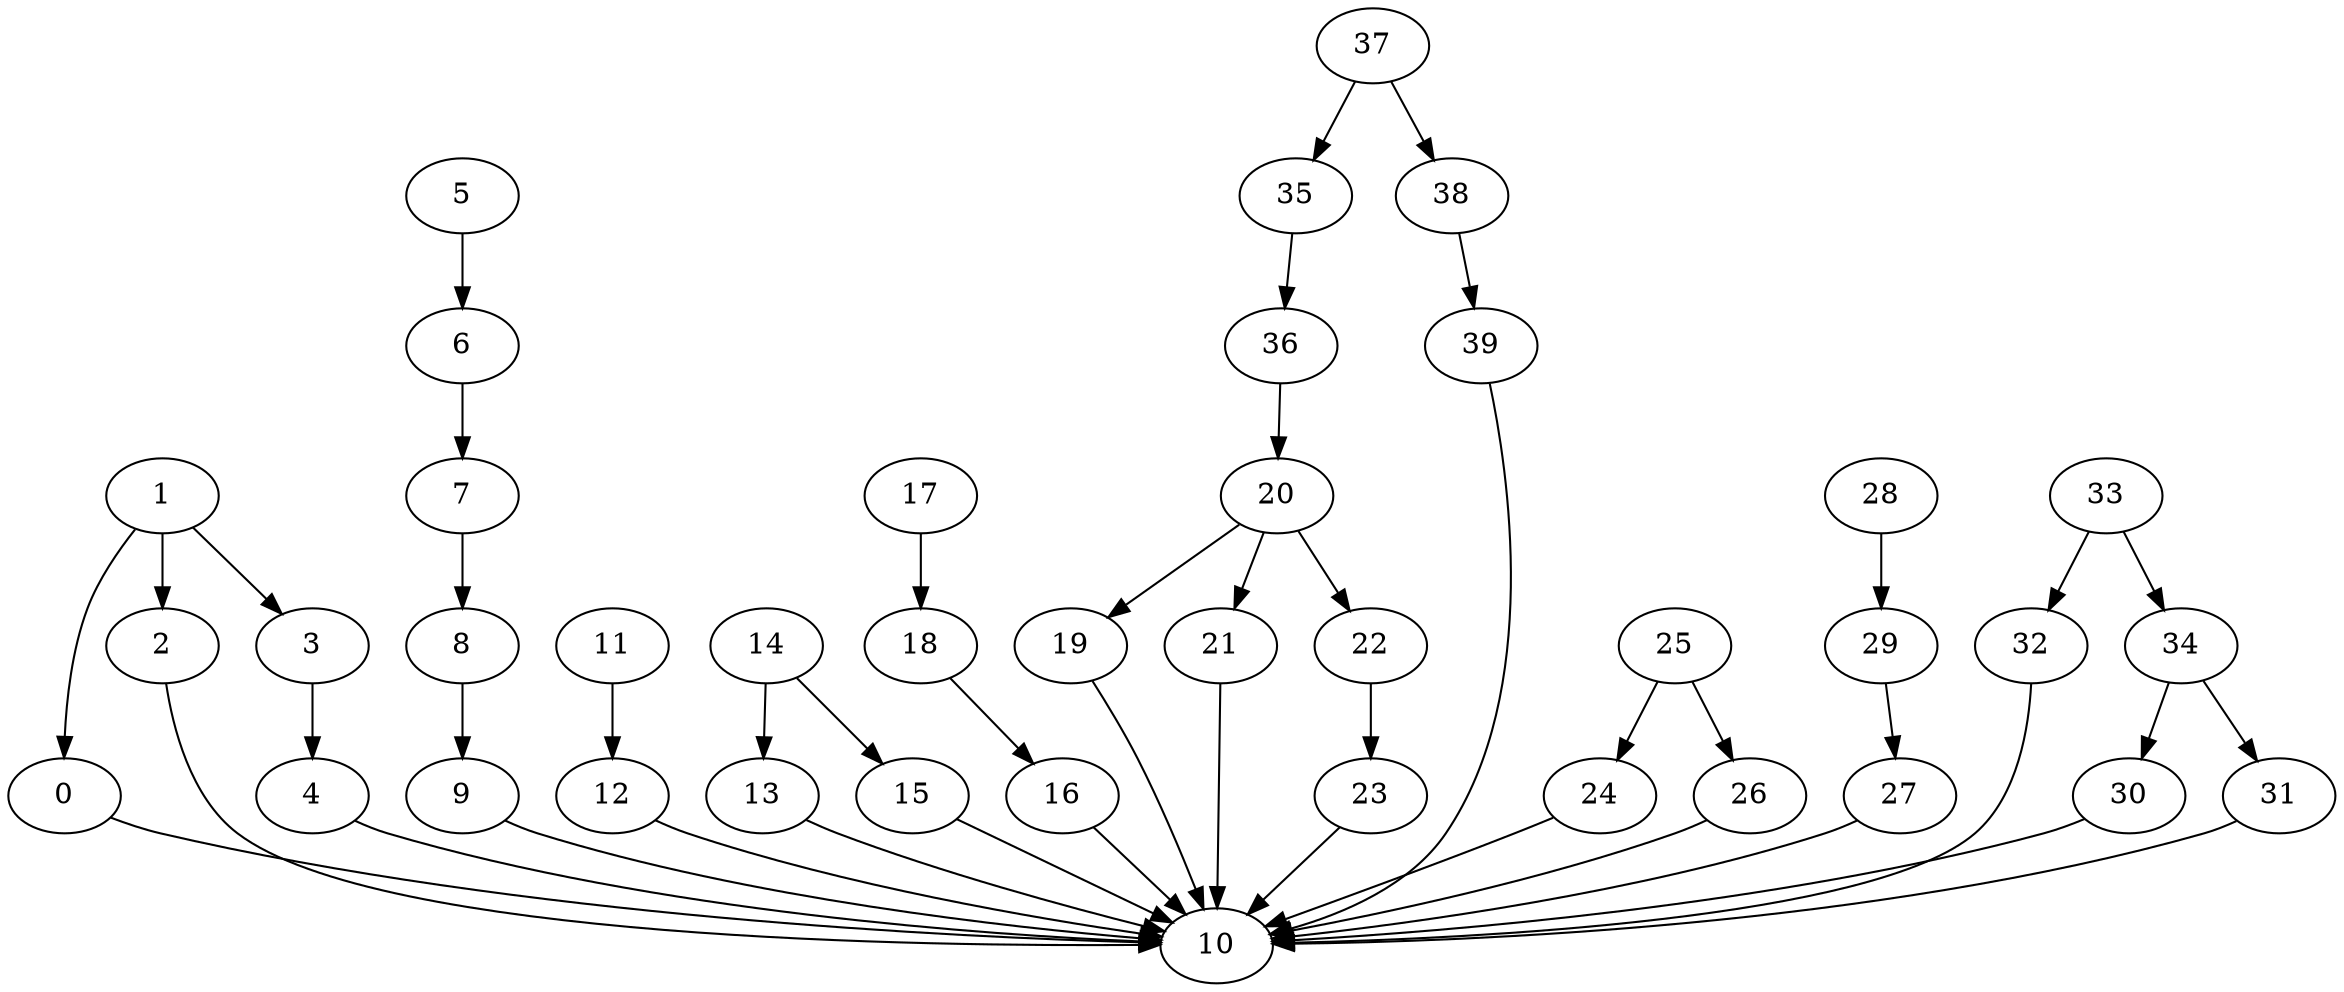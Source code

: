 strict digraph  {
0 [exec=147];
1 [exec=93];
2 [exec=165];
3 [exec=158];
4 [exec=90];
5 [exec=148];
6 [exec=76];
7 [exec=124];
8 [exec=102];
9 [exec=107];
10 [exec=155];
11 [exec=64];
12 [exec=146];
13 [exec=78];
14 [exec=50];
15 [exec=81];
16 [exec=178];
17 [exec=71];
18 [exec=196];
19 [exec=151];
20 [exec=99];
21 [exec=73];
22 [exec=198];
23 [exec=87];
24 [exec=163];
25 [exec=119];
26 [exec=133];
27 [exec=193];
28 [exec=159];
29 [exec=177];
30 [exec=158];
31 [exec=109];
32 [exec=74];
33 [exec=152];
34 [exec=180];
35 [exec=57];
36 [exec=62];
37 [exec=94];
38 [exec=117];
39 [exec=92];
0 -> 10  [comm=7];
1 -> 2  [comm=10];
1 -> 0  [comm=20];
1 -> 3  [comm=13];
2 -> 10  [comm=7];
3 -> 4  [comm=5];
4 -> 10  [comm=18];
5 -> 6  [comm=14];
6 -> 7  [comm=7];
7 -> 8  [comm=14];
8 -> 9  [comm=7];
9 -> 10  [comm=12];
11 -> 12  [comm=9];
12 -> 10  [comm=8];
13 -> 10  [comm=8];
14 -> 15  [comm=20];
14 -> 13  [comm=19];
15 -> 10  [comm=6];
16 -> 10  [comm=20];
17 -> 18  [comm=6];
18 -> 16  [comm=5];
19 -> 10  [comm=16];
20 -> 21  [comm=12];
20 -> 19  [comm=19];
20 -> 22  [comm=12];
21 -> 10  [comm=16];
22 -> 23  [comm=20];
23 -> 10  [comm=12];
24 -> 10  [comm=6];
25 -> 26  [comm=7];
25 -> 24  [comm=6];
26 -> 10  [comm=18];
27 -> 10  [comm=18];
28 -> 29  [comm=7];
29 -> 27  [comm=7];
30 -> 10  [comm=11];
31 -> 10  [comm=6];
32 -> 10  [comm=10];
33 -> 34  [comm=7];
33 -> 32  [comm=7];
34 -> 30  [comm=5];
34 -> 31  [comm=16];
35 -> 36  [comm=20];
36 -> 20  [comm=20];
37 -> 38  [comm=5];
37 -> 35  [comm=7];
38 -> 39  [comm=15];
39 -> 10  [comm=7];
}
